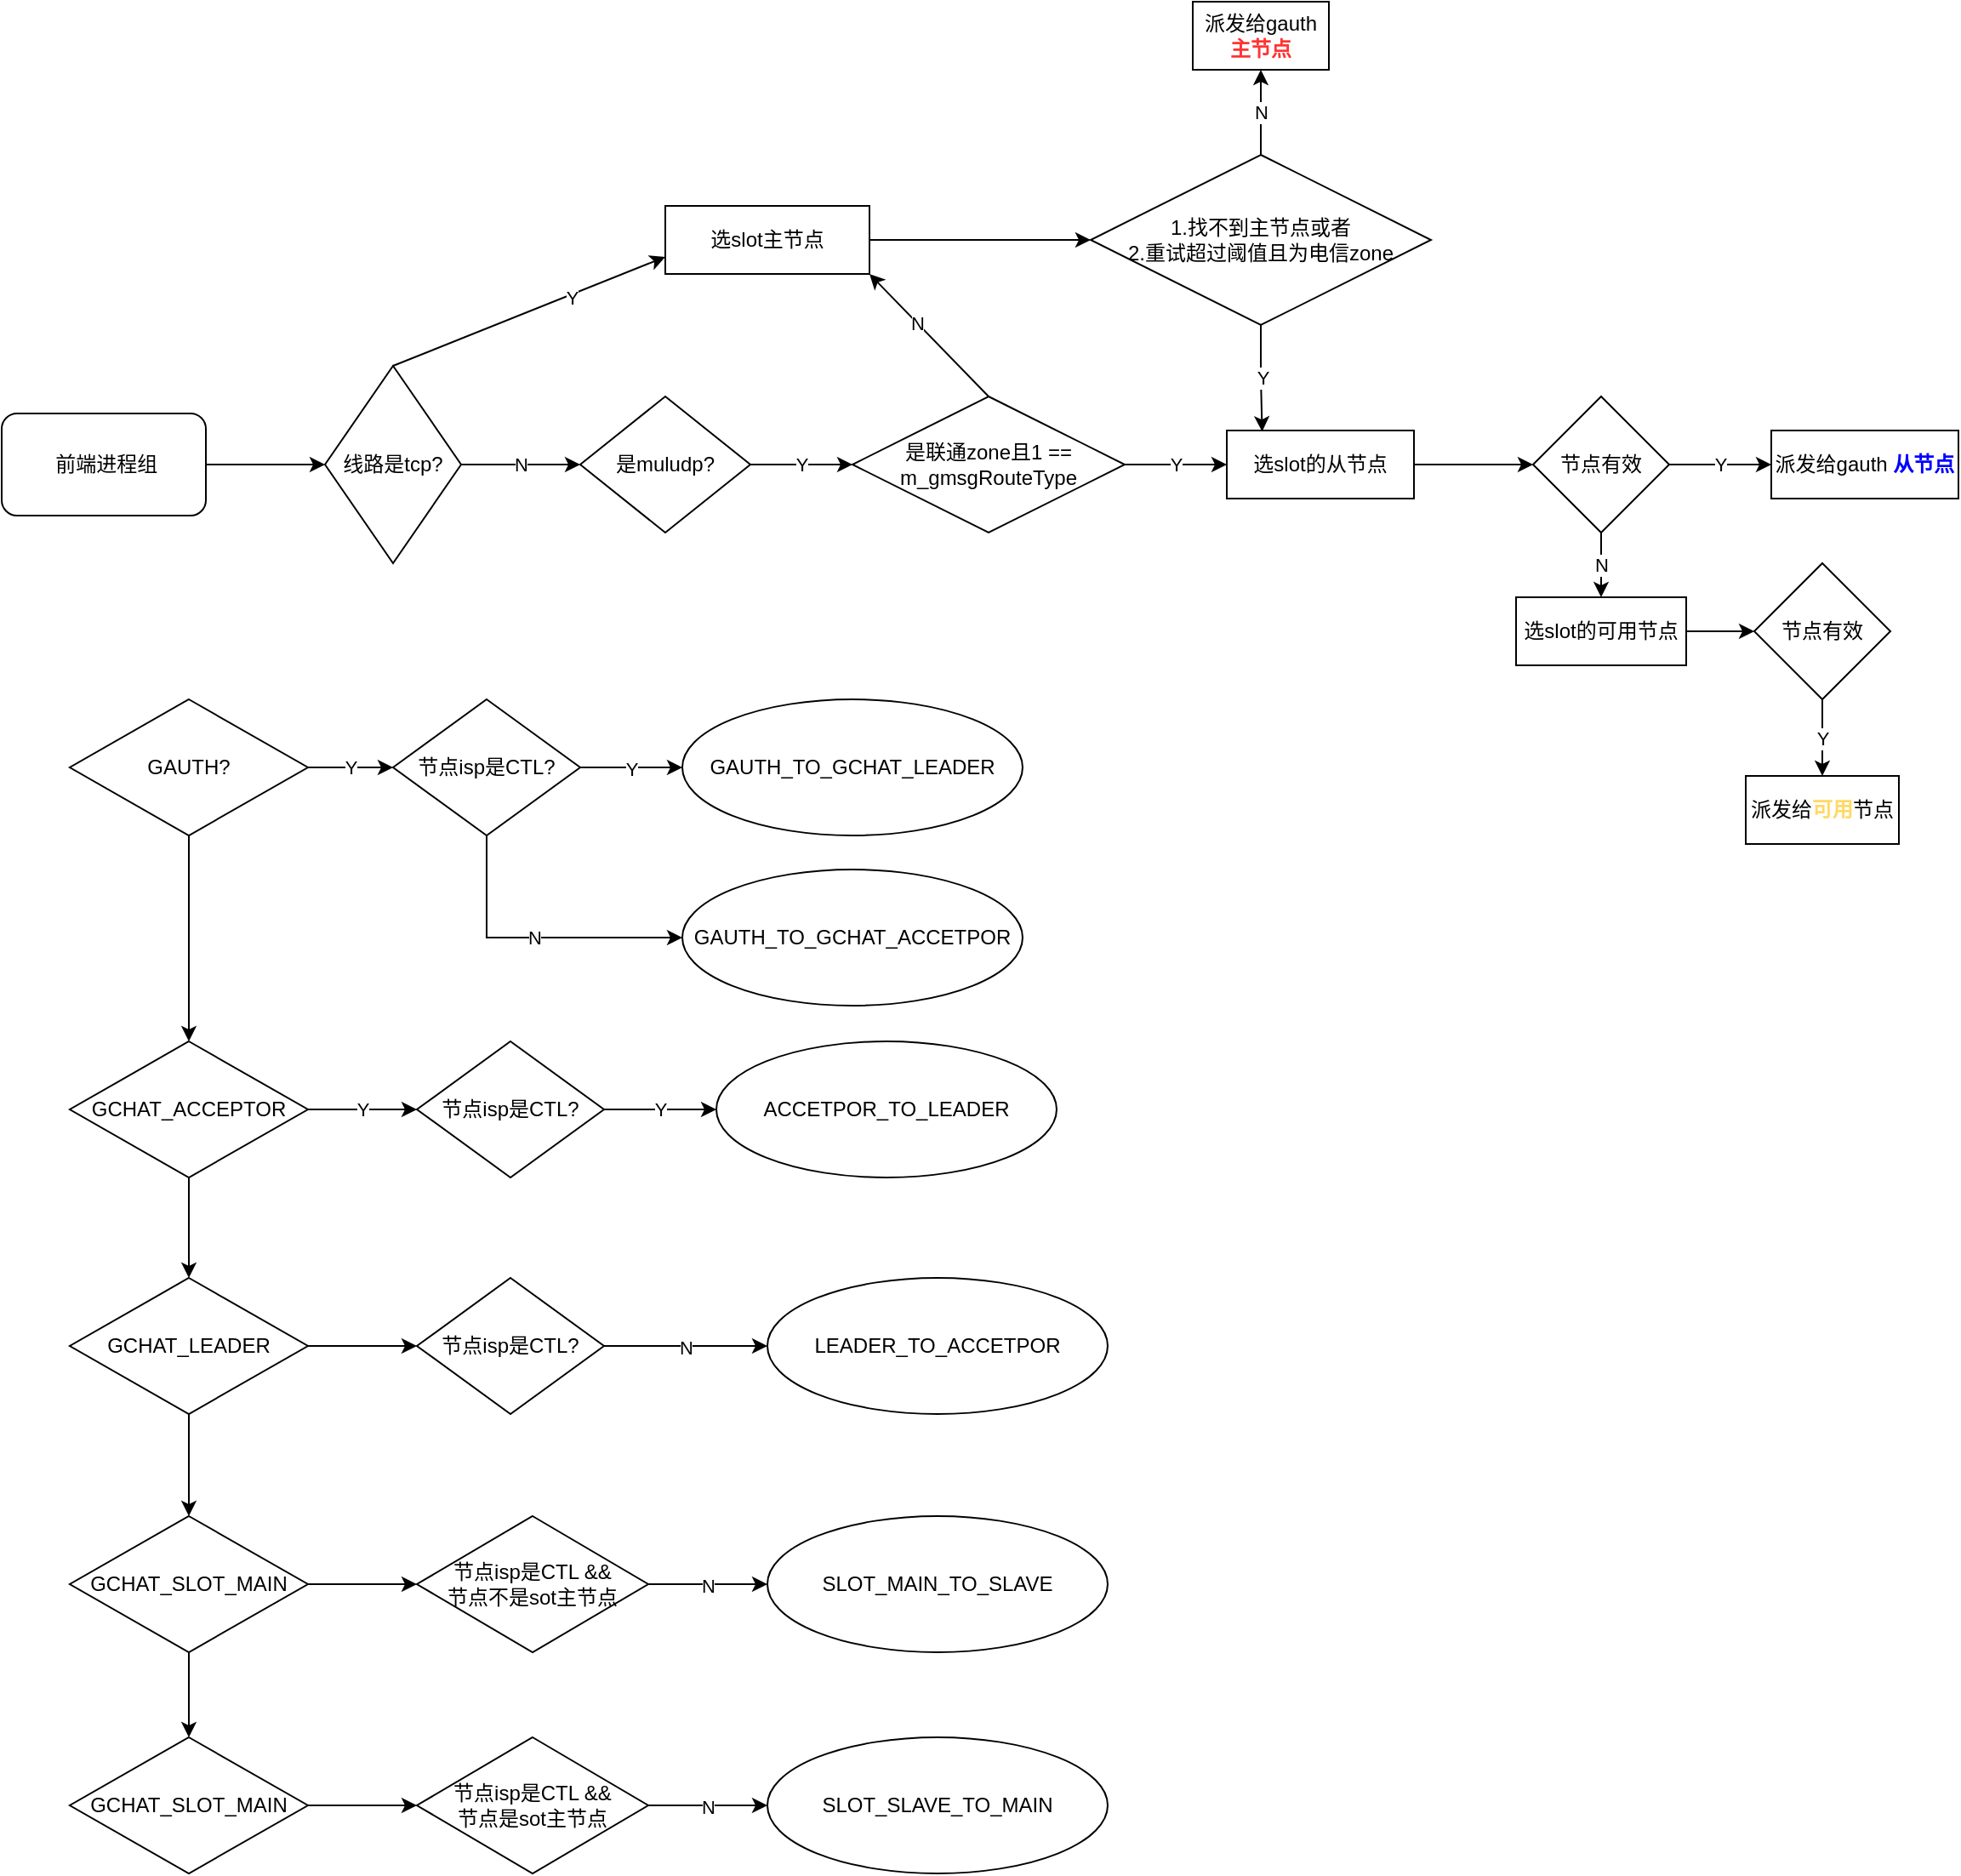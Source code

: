 <mxfile version="21.1.1" type="github">
  <diagram name="第 1 页" id="KKsY59eh9XaDmgX87wVV">
    <mxGraphModel dx="1000" dy="565" grid="1" gridSize="10" guides="1" tooltips="1" connect="1" arrows="1" fold="1" page="1" pageScale="1" pageWidth="827" pageHeight="1169" math="0" shadow="0">
      <root>
        <mxCell id="0" />
        <mxCell id="1" parent="0" />
        <mxCell id="A7drEQn15BSyyHfxk9KO-81" style="edgeStyle=orthogonalEdgeStyle;rounded=0;orthogonalLoop=1;jettySize=auto;html=1;entryX=0;entryY=0.5;entryDx=0;entryDy=0;" edge="1" parent="1" source="A7drEQn15BSyyHfxk9KO-1" target="A7drEQn15BSyyHfxk9KO-3">
          <mxGeometry relative="1" as="geometry" />
        </mxCell>
        <mxCell id="A7drEQn15BSyyHfxk9KO-1" value="&amp;nbsp;前端进程组" style="rounded=1;whiteSpace=wrap;html=1;" vertex="1" parent="1">
          <mxGeometry x="60" y="352" width="120" height="60" as="geometry" />
        </mxCell>
        <mxCell id="A7drEQn15BSyyHfxk9KO-61" value="N" style="edgeStyle=orthogonalEdgeStyle;rounded=0;orthogonalLoop=1;jettySize=auto;html=1;entryX=0;entryY=0.5;entryDx=0;entryDy=0;" edge="1" parent="1" source="A7drEQn15BSyyHfxk9KO-3" target="A7drEQn15BSyyHfxk9KO-22">
          <mxGeometry relative="1" as="geometry" />
        </mxCell>
        <mxCell id="A7drEQn15BSyyHfxk9KO-3" value="线路是tcp?" style="rhombus;whiteSpace=wrap;html=1;" vertex="1" parent="1">
          <mxGeometry x="250" y="324" width="80" height="116" as="geometry" />
        </mxCell>
        <mxCell id="A7drEQn15BSyyHfxk9KO-73" style="edgeStyle=orthogonalEdgeStyle;rounded=0;orthogonalLoop=1;jettySize=auto;html=1;entryX=0;entryY=0.5;entryDx=0;entryDy=0;" edge="1" parent="1" source="A7drEQn15BSyyHfxk9KO-6" target="A7drEQn15BSyyHfxk9KO-9">
          <mxGeometry relative="1" as="geometry" />
        </mxCell>
        <mxCell id="A7drEQn15BSyyHfxk9KO-6" value="选slot主节点" style="rounded=0;whiteSpace=wrap;html=1;" vertex="1" parent="1">
          <mxGeometry x="450" y="230" width="120" height="40" as="geometry" />
        </mxCell>
        <mxCell id="A7drEQn15BSyyHfxk9KO-74" value="N" style="edgeStyle=orthogonalEdgeStyle;rounded=0;orthogonalLoop=1;jettySize=auto;html=1;entryX=0.5;entryY=1;entryDx=0;entryDy=0;" edge="1" parent="1" source="A7drEQn15BSyyHfxk9KO-9" target="A7drEQn15BSyyHfxk9KO-40">
          <mxGeometry relative="1" as="geometry" />
        </mxCell>
        <mxCell id="A7drEQn15BSyyHfxk9KO-75" value="Y" style="edgeStyle=orthogonalEdgeStyle;rounded=0;orthogonalLoop=1;jettySize=auto;html=1;entryX=0.189;entryY=0.015;entryDx=0;entryDy=0;entryPerimeter=0;" edge="1" parent="1" source="A7drEQn15BSyyHfxk9KO-9" target="A7drEQn15BSyyHfxk9KO-11">
          <mxGeometry relative="1" as="geometry" />
        </mxCell>
        <mxCell id="A7drEQn15BSyyHfxk9KO-9" value="1.找不到主节点或者&lt;br&gt;2.重试超过阈值且为电信zone" style="rhombus;whiteSpace=wrap;html=1;" vertex="1" parent="1">
          <mxGeometry x="700" y="200" width="200" height="100" as="geometry" />
        </mxCell>
        <mxCell id="A7drEQn15BSyyHfxk9KO-76" style="edgeStyle=orthogonalEdgeStyle;rounded=0;orthogonalLoop=1;jettySize=auto;html=1;entryX=0;entryY=0.5;entryDx=0;entryDy=0;" edge="1" parent="1" source="A7drEQn15BSyyHfxk9KO-11" target="A7drEQn15BSyyHfxk9KO-31">
          <mxGeometry relative="1" as="geometry" />
        </mxCell>
        <mxCell id="A7drEQn15BSyyHfxk9KO-11" value="选slot的从节点" style="rounded=0;whiteSpace=wrap;html=1;" vertex="1" parent="1">
          <mxGeometry x="780" y="362" width="110" height="40" as="geometry" />
        </mxCell>
        <mxCell id="A7drEQn15BSyyHfxk9KO-72" value="Y" style="edgeStyle=orthogonalEdgeStyle;rounded=0;orthogonalLoop=1;jettySize=auto;html=1;" edge="1" parent="1" source="A7drEQn15BSyyHfxk9KO-16" target="A7drEQn15BSyyHfxk9KO-11">
          <mxGeometry relative="1" as="geometry" />
        </mxCell>
        <mxCell id="A7drEQn15BSyyHfxk9KO-16" value="是联通zone且1 == m_gmsgRouteType" style="rhombus;whiteSpace=wrap;html=1;" vertex="1" parent="1">
          <mxGeometry x="560" y="342" width="160" height="80" as="geometry" />
        </mxCell>
        <mxCell id="A7drEQn15BSyyHfxk9KO-70" value="Y" style="edgeStyle=orthogonalEdgeStyle;rounded=0;orthogonalLoop=1;jettySize=auto;html=1;exitX=1;exitY=0.5;exitDx=0;exitDy=0;entryX=0;entryY=0.5;entryDx=0;entryDy=0;" edge="1" parent="1" source="A7drEQn15BSyyHfxk9KO-22" target="A7drEQn15BSyyHfxk9KO-16">
          <mxGeometry relative="1" as="geometry" />
        </mxCell>
        <mxCell id="A7drEQn15BSyyHfxk9KO-22" value="是muludp?" style="rhombus;whiteSpace=wrap;html=1;" vertex="1" parent="1">
          <mxGeometry x="400" y="342" width="100" height="80" as="geometry" />
        </mxCell>
        <mxCell id="A7drEQn15BSyyHfxk9KO-79" style="edgeStyle=orthogonalEdgeStyle;rounded=0;orthogonalLoop=1;jettySize=auto;html=1;entryX=0;entryY=0.5;entryDx=0;entryDy=0;" edge="1" parent="1" source="A7drEQn15BSyyHfxk9KO-27" target="A7drEQn15BSyyHfxk9KO-46">
          <mxGeometry relative="1" as="geometry" />
        </mxCell>
        <mxCell id="A7drEQn15BSyyHfxk9KO-27" value="选slot的可用节点" style="rounded=0;whiteSpace=wrap;html=1;" vertex="1" parent="1">
          <mxGeometry x="950" y="460" width="100" height="40" as="geometry" />
        </mxCell>
        <mxCell id="A7drEQn15BSyyHfxk9KO-77" value="Y" style="edgeStyle=orthogonalEdgeStyle;rounded=0;orthogonalLoop=1;jettySize=auto;html=1;entryX=0;entryY=0.5;entryDx=0;entryDy=0;" edge="1" parent="1" source="A7drEQn15BSyyHfxk9KO-31" target="A7drEQn15BSyyHfxk9KO-41">
          <mxGeometry relative="1" as="geometry" />
        </mxCell>
        <mxCell id="A7drEQn15BSyyHfxk9KO-78" value="N" style="edgeStyle=orthogonalEdgeStyle;rounded=0;orthogonalLoop=1;jettySize=auto;html=1;entryX=0.5;entryY=0;entryDx=0;entryDy=0;" edge="1" parent="1" source="A7drEQn15BSyyHfxk9KO-31" target="A7drEQn15BSyyHfxk9KO-27">
          <mxGeometry relative="1" as="geometry" />
        </mxCell>
        <mxCell id="A7drEQn15BSyyHfxk9KO-31" value="节点有效" style="rhombus;whiteSpace=wrap;html=1;" vertex="1" parent="1">
          <mxGeometry x="960" y="342" width="80" height="80" as="geometry" />
        </mxCell>
        <mxCell id="A7drEQn15BSyyHfxk9KO-40" value="派发给gauth &lt;font color=&quot;#ff3333&quot;&gt;&lt;b&gt;主节点&lt;/b&gt;&lt;/font&gt;" style="rounded=0;whiteSpace=wrap;html=1;" vertex="1" parent="1">
          <mxGeometry x="760" y="110" width="80" height="40" as="geometry" />
        </mxCell>
        <mxCell id="A7drEQn15BSyyHfxk9KO-41" value="派发给gauth &lt;b&gt;&lt;font color=&quot;#0000ff&quot;&gt;从节点&lt;/font&gt;&lt;/b&gt;" style="rounded=0;whiteSpace=wrap;html=1;" vertex="1" parent="1">
          <mxGeometry x="1100" y="362" width="110" height="40" as="geometry" />
        </mxCell>
        <mxCell id="A7drEQn15BSyyHfxk9KO-80" value="Y" style="edgeStyle=orthogonalEdgeStyle;rounded=0;orthogonalLoop=1;jettySize=auto;html=1;" edge="1" parent="1" source="A7drEQn15BSyyHfxk9KO-46" target="A7drEQn15BSyyHfxk9KO-51">
          <mxGeometry relative="1" as="geometry" />
        </mxCell>
        <mxCell id="A7drEQn15BSyyHfxk9KO-46" value="节点有效" style="rhombus;whiteSpace=wrap;html=1;" vertex="1" parent="1">
          <mxGeometry x="1090" y="440" width="80" height="80" as="geometry" />
        </mxCell>
        <mxCell id="A7drEQn15BSyyHfxk9KO-51" value="派发给&lt;b&gt;&lt;font color=&quot;#ffd966&quot;&gt;可用&lt;/font&gt;&lt;/b&gt;节点" style="rounded=0;whiteSpace=wrap;html=1;" vertex="1" parent="1">
          <mxGeometry x="1085" y="565" width="90" height="40" as="geometry" />
        </mxCell>
        <mxCell id="A7drEQn15BSyyHfxk9KO-56" value="" style="endArrow=classic;html=1;rounded=0;entryX=1;entryY=1;entryDx=0;entryDy=0;exitX=0.5;exitY=0;exitDx=0;exitDy=0;" edge="1" parent="1" source="A7drEQn15BSyyHfxk9KO-16" target="A7drEQn15BSyyHfxk9KO-6">
          <mxGeometry width="50" height="50" relative="1" as="geometry">
            <mxPoint x="620" y="340" as="sourcePoint" />
            <mxPoint x="670" y="290" as="targetPoint" />
          </mxGeometry>
        </mxCell>
        <mxCell id="A7drEQn15BSyyHfxk9KO-57" value="N" style="edgeLabel;html=1;align=center;verticalAlign=middle;resizable=0;points=[];" vertex="1" connectable="0" parent="A7drEQn15BSyyHfxk9KO-56">
          <mxGeometry x="0.213" y="-1" relative="1" as="geometry">
            <mxPoint y="1" as="offset" />
          </mxGeometry>
        </mxCell>
        <mxCell id="A7drEQn15BSyyHfxk9KO-58" value="" style="endArrow=classic;html=1;rounded=0;entryX=0;entryY=0.75;entryDx=0;entryDy=0;exitX=0.5;exitY=0;exitDx=0;exitDy=0;" edge="1" parent="1" source="A7drEQn15BSyyHfxk9KO-3" target="A7drEQn15BSyyHfxk9KO-6">
          <mxGeometry width="50" height="50" relative="1" as="geometry">
            <mxPoint x="290" y="320" as="sourcePoint" />
            <mxPoint x="340" y="270" as="targetPoint" />
          </mxGeometry>
        </mxCell>
        <mxCell id="A7drEQn15BSyyHfxk9KO-59" value="Y" style="edgeLabel;html=1;align=center;verticalAlign=middle;resizable=0;points=[];" vertex="1" connectable="0" parent="A7drEQn15BSyyHfxk9KO-58">
          <mxGeometry x="0.302" y="-1" relative="1" as="geometry">
            <mxPoint as="offset" />
          </mxGeometry>
        </mxCell>
        <mxCell id="A7drEQn15BSyyHfxk9KO-88" value="Y" style="edgeStyle=orthogonalEdgeStyle;rounded=0;orthogonalLoop=1;jettySize=auto;html=1;entryX=0;entryY=0.5;entryDx=0;entryDy=0;" edge="1" parent="1" source="A7drEQn15BSyyHfxk9KO-85" target="A7drEQn15BSyyHfxk9KO-87">
          <mxGeometry relative="1" as="geometry" />
        </mxCell>
        <mxCell id="A7drEQn15BSyyHfxk9KO-99" style="edgeStyle=orthogonalEdgeStyle;rounded=0;orthogonalLoop=1;jettySize=auto;html=1;" edge="1" parent="1" source="A7drEQn15BSyyHfxk9KO-85" target="A7drEQn15BSyyHfxk9KO-89">
          <mxGeometry relative="1" as="geometry" />
        </mxCell>
        <mxCell id="A7drEQn15BSyyHfxk9KO-85" value="GAUTH?" style="rhombus;whiteSpace=wrap;html=1;" vertex="1" parent="1">
          <mxGeometry x="100" y="520" width="140" height="80" as="geometry" />
        </mxCell>
        <mxCell id="A7drEQn15BSyyHfxk9KO-90" value="Y" style="edgeStyle=orthogonalEdgeStyle;rounded=0;orthogonalLoop=1;jettySize=auto;html=1;" edge="1" parent="1" source="A7drEQn15BSyyHfxk9KO-87">
          <mxGeometry relative="1" as="geometry">
            <mxPoint x="460" y="560" as="targetPoint" />
          </mxGeometry>
        </mxCell>
        <mxCell id="A7drEQn15BSyyHfxk9KO-94" value="N" style="edgeStyle=orthogonalEdgeStyle;rounded=0;orthogonalLoop=1;jettySize=auto;html=1;entryX=0;entryY=0.5;entryDx=0;entryDy=0;" edge="1" parent="1" source="A7drEQn15BSyyHfxk9KO-87" target="A7drEQn15BSyyHfxk9KO-93">
          <mxGeometry relative="1" as="geometry">
            <mxPoint x="400" y="710" as="targetPoint" />
            <Array as="points">
              <mxPoint x="345" y="660" />
            </Array>
          </mxGeometry>
        </mxCell>
        <mxCell id="A7drEQn15BSyyHfxk9KO-87" value="节点isp是CTL?" style="rhombus;whiteSpace=wrap;html=1;" vertex="1" parent="1">
          <mxGeometry x="290" y="520" width="110" height="80" as="geometry" />
        </mxCell>
        <mxCell id="A7drEQn15BSyyHfxk9KO-96" value="Y" style="edgeStyle=orthogonalEdgeStyle;rounded=0;orthogonalLoop=1;jettySize=auto;html=1;exitX=1;exitY=0.5;exitDx=0;exitDy=0;entryX=0;entryY=0.5;entryDx=0;entryDy=0;" edge="1" parent="1" source="A7drEQn15BSyyHfxk9KO-89" target="A7drEQn15BSyyHfxk9KO-95">
          <mxGeometry relative="1" as="geometry" />
        </mxCell>
        <mxCell id="A7drEQn15BSyyHfxk9KO-103" style="edgeStyle=orthogonalEdgeStyle;rounded=0;orthogonalLoop=1;jettySize=auto;html=1;entryX=0.5;entryY=0;entryDx=0;entryDy=0;" edge="1" parent="1" source="A7drEQn15BSyyHfxk9KO-89" target="A7drEQn15BSyyHfxk9KO-102">
          <mxGeometry relative="1" as="geometry" />
        </mxCell>
        <mxCell id="A7drEQn15BSyyHfxk9KO-89" value="GCHAT_ACCEPTOR" style="rhombus;whiteSpace=wrap;html=1;" vertex="1" parent="1">
          <mxGeometry x="100" y="721" width="140" height="80" as="geometry" />
        </mxCell>
        <mxCell id="A7drEQn15BSyyHfxk9KO-92" value="GAUTH_TO_GCHAT_LEADER" style="ellipse;whiteSpace=wrap;html=1;" vertex="1" parent="1">
          <mxGeometry x="460" y="520" width="200" height="80" as="geometry" />
        </mxCell>
        <mxCell id="A7drEQn15BSyyHfxk9KO-93" value="GAUTH_TO_GCHAT_ACCETPOR" style="ellipse;whiteSpace=wrap;html=1;" vertex="1" parent="1">
          <mxGeometry x="460" y="620" width="200" height="80" as="geometry" />
        </mxCell>
        <mxCell id="A7drEQn15BSyyHfxk9KO-101" value="Y" style="edgeStyle=orthogonalEdgeStyle;rounded=0;orthogonalLoop=1;jettySize=auto;html=1;entryX=0;entryY=0.5;entryDx=0;entryDy=0;" edge="1" parent="1" source="A7drEQn15BSyyHfxk9KO-95" target="A7drEQn15BSyyHfxk9KO-100">
          <mxGeometry relative="1" as="geometry" />
        </mxCell>
        <mxCell id="A7drEQn15BSyyHfxk9KO-95" value="节点isp是CTL?" style="rhombus;whiteSpace=wrap;html=1;" vertex="1" parent="1">
          <mxGeometry x="304" y="721" width="110" height="80" as="geometry" />
        </mxCell>
        <mxCell id="A7drEQn15BSyyHfxk9KO-100" value="ACCETPOR_TO_LEADER" style="ellipse;whiteSpace=wrap;html=1;" vertex="1" parent="1">
          <mxGeometry x="480" y="721" width="200" height="80" as="geometry" />
        </mxCell>
        <mxCell id="A7drEQn15BSyyHfxk9KO-105" style="edgeStyle=orthogonalEdgeStyle;rounded=0;orthogonalLoop=1;jettySize=auto;html=1;exitX=1;exitY=0.5;exitDx=0;exitDy=0;entryX=0;entryY=0.5;entryDx=0;entryDy=0;" edge="1" parent="1" source="A7drEQn15BSyyHfxk9KO-102" target="A7drEQn15BSyyHfxk9KO-104">
          <mxGeometry relative="1" as="geometry" />
        </mxCell>
        <mxCell id="A7drEQn15BSyyHfxk9KO-119" style="edgeStyle=orthogonalEdgeStyle;rounded=0;orthogonalLoop=1;jettySize=auto;html=1;entryX=0.5;entryY=0;entryDx=0;entryDy=0;" edge="1" parent="1" source="A7drEQn15BSyyHfxk9KO-102" target="A7drEQn15BSyyHfxk9KO-110">
          <mxGeometry relative="1" as="geometry" />
        </mxCell>
        <mxCell id="A7drEQn15BSyyHfxk9KO-102" value="GCHAT_LEADER" style="rhombus;whiteSpace=wrap;html=1;" vertex="1" parent="1">
          <mxGeometry x="100" y="860" width="140" height="80" as="geometry" />
        </mxCell>
        <mxCell id="A7drEQn15BSyyHfxk9KO-106" value="N" style="edgeStyle=orthogonalEdgeStyle;rounded=0;orthogonalLoop=1;jettySize=auto;html=1;" edge="1" parent="1" source="A7drEQn15BSyyHfxk9KO-104">
          <mxGeometry relative="1" as="geometry">
            <mxPoint x="510" y="900" as="targetPoint" />
          </mxGeometry>
        </mxCell>
        <mxCell id="A7drEQn15BSyyHfxk9KO-104" value="节点isp是CTL?" style="rhombus;whiteSpace=wrap;html=1;" vertex="1" parent="1">
          <mxGeometry x="304" y="860" width="110" height="80" as="geometry" />
        </mxCell>
        <mxCell id="A7drEQn15BSyyHfxk9KO-107" value="LEADER_TO_ACCETPOR" style="ellipse;whiteSpace=wrap;html=1;" vertex="1" parent="1">
          <mxGeometry x="510" y="860" width="200" height="80" as="geometry" />
        </mxCell>
        <mxCell id="A7drEQn15BSyyHfxk9KO-109" style="edgeStyle=orthogonalEdgeStyle;rounded=0;orthogonalLoop=1;jettySize=auto;html=1;exitX=1;exitY=0.5;exitDx=0;exitDy=0;entryX=0;entryY=0.5;entryDx=0;entryDy=0;" edge="1" parent="1" source="A7drEQn15BSyyHfxk9KO-110" target="A7drEQn15BSyyHfxk9KO-112">
          <mxGeometry relative="1" as="geometry" />
        </mxCell>
        <mxCell id="A7drEQn15BSyyHfxk9KO-120" style="edgeStyle=orthogonalEdgeStyle;rounded=0;orthogonalLoop=1;jettySize=auto;html=1;entryX=0.5;entryY=0;entryDx=0;entryDy=0;" edge="1" parent="1" source="A7drEQn15BSyyHfxk9KO-110" target="A7drEQn15BSyyHfxk9KO-115">
          <mxGeometry relative="1" as="geometry" />
        </mxCell>
        <mxCell id="A7drEQn15BSyyHfxk9KO-110" value="GCHAT_SLOT_MAIN" style="rhombus;whiteSpace=wrap;html=1;" vertex="1" parent="1">
          <mxGeometry x="100" y="1000" width="140" height="80" as="geometry" />
        </mxCell>
        <mxCell id="A7drEQn15BSyyHfxk9KO-111" value="N" style="edgeStyle=orthogonalEdgeStyle;rounded=0;orthogonalLoop=1;jettySize=auto;html=1;" edge="1" parent="1" source="A7drEQn15BSyyHfxk9KO-112">
          <mxGeometry relative="1" as="geometry">
            <mxPoint x="510" y="1040" as="targetPoint" />
          </mxGeometry>
        </mxCell>
        <mxCell id="A7drEQn15BSyyHfxk9KO-112" value="节点isp是CTL &amp;amp;&amp;amp;&lt;br&gt;节点不是sot主节点" style="rhombus;whiteSpace=wrap;html=1;" vertex="1" parent="1">
          <mxGeometry x="304" y="1000" width="136" height="80" as="geometry" />
        </mxCell>
        <mxCell id="A7drEQn15BSyyHfxk9KO-113" value="SLOT_MAIN_TO_SLAVE" style="ellipse;whiteSpace=wrap;html=1;" vertex="1" parent="1">
          <mxGeometry x="510" y="1000" width="200" height="80" as="geometry" />
        </mxCell>
        <mxCell id="A7drEQn15BSyyHfxk9KO-114" style="edgeStyle=orthogonalEdgeStyle;rounded=0;orthogonalLoop=1;jettySize=auto;html=1;exitX=1;exitY=0.5;exitDx=0;exitDy=0;entryX=0;entryY=0.5;entryDx=0;entryDy=0;" edge="1" parent="1" source="A7drEQn15BSyyHfxk9KO-115" target="A7drEQn15BSyyHfxk9KO-117">
          <mxGeometry relative="1" as="geometry" />
        </mxCell>
        <mxCell id="A7drEQn15BSyyHfxk9KO-115" value="GCHAT_SLOT_MAIN" style="rhombus;whiteSpace=wrap;html=1;" vertex="1" parent="1">
          <mxGeometry x="100" y="1130" width="140" height="80" as="geometry" />
        </mxCell>
        <mxCell id="A7drEQn15BSyyHfxk9KO-116" value="N" style="edgeStyle=orthogonalEdgeStyle;rounded=0;orthogonalLoop=1;jettySize=auto;html=1;" edge="1" parent="1" source="A7drEQn15BSyyHfxk9KO-117">
          <mxGeometry relative="1" as="geometry">
            <mxPoint x="510" y="1170" as="targetPoint" />
          </mxGeometry>
        </mxCell>
        <mxCell id="A7drEQn15BSyyHfxk9KO-117" value="节点isp是CTL &amp;amp;&amp;amp;&lt;br&gt;节点是sot主节点" style="rhombus;whiteSpace=wrap;html=1;" vertex="1" parent="1">
          <mxGeometry x="304" y="1130" width="136" height="80" as="geometry" />
        </mxCell>
        <mxCell id="A7drEQn15BSyyHfxk9KO-118" value="SLOT_SLAVE_TO_MAIN" style="ellipse;whiteSpace=wrap;html=1;" vertex="1" parent="1">
          <mxGeometry x="510" y="1130" width="200" height="80" as="geometry" />
        </mxCell>
      </root>
    </mxGraphModel>
  </diagram>
</mxfile>
